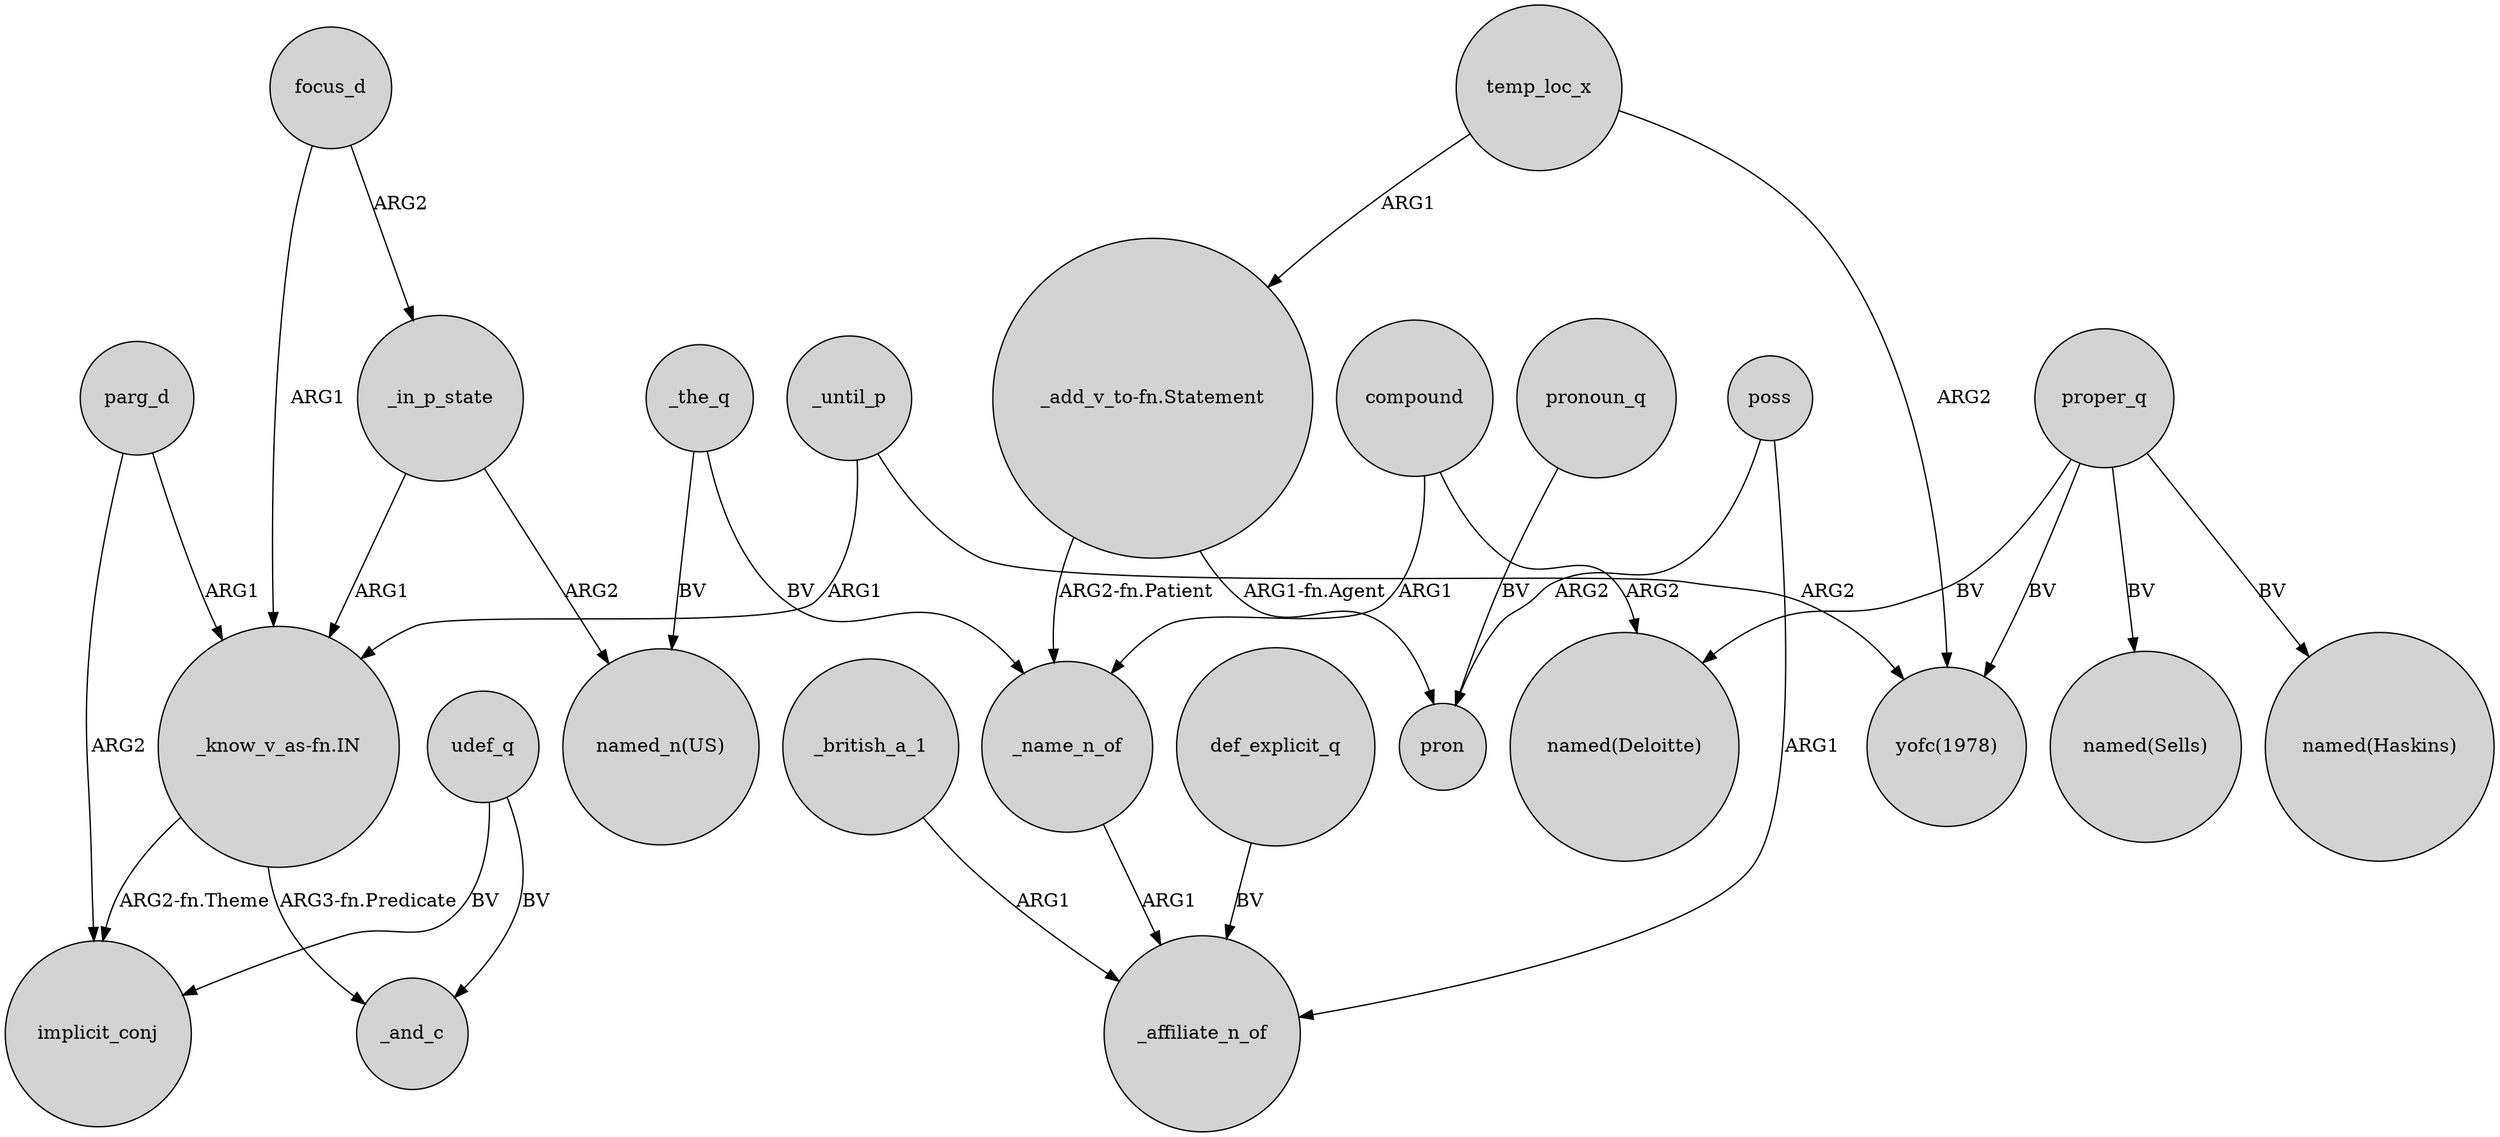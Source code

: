 digraph {
	node [shape=circle style=filled]
	parg_d -> implicit_conj [label=ARG2]
	_name_n_of -> _affiliate_n_of [label=ARG1]
	compound -> "named(Deloitte)" [label=ARG2]
	"_know_v_as-fn.IN" -> implicit_conj [label="ARG2-fn.Theme"]
	focus_d -> "_know_v_as-fn.IN" [label=ARG1]
	proper_q -> "named(Deloitte)" [label=BV]
	poss -> pron [label=ARG2]
	focus_d -> _in_p_state [label=ARG2]
	parg_d -> "_know_v_as-fn.IN" [label=ARG1]
	_until_p -> "_know_v_as-fn.IN" [label=ARG1]
	def_explicit_q -> _affiliate_n_of [label=BV]
	proper_q -> "named(Sells)" [label=BV]
	_british_a_1 -> _affiliate_n_of [label=ARG1]
	"_add_v_to-fn.Statement" -> pron [label="ARG1-fn.Agent"]
	udef_q -> implicit_conj [label=BV]
	_the_q -> "named_n(US)" [label=BV]
	"_add_v_to-fn.Statement" -> _name_n_of [label="ARG2-fn.Patient"]
	pronoun_q -> pron [label=BV]
	poss -> _affiliate_n_of [label=ARG1]
	temp_loc_x -> "_add_v_to-fn.Statement" [label=ARG1]
	_in_p_state -> "named_n(US)" [label=ARG2]
	proper_q -> "yofc(1978)" [label=BV]
	_until_p -> "yofc(1978)" [label=ARG2]
	"_know_v_as-fn.IN" -> _and_c [label="ARG3-fn.Predicate"]
	proper_q -> "named(Haskins)" [label=BV]
	compound -> _name_n_of [label=ARG1]
	_the_q -> _name_n_of [label=BV]
	udef_q -> _and_c [label=BV]
	_in_p_state -> "_know_v_as-fn.IN" [label=ARG1]
	temp_loc_x -> "yofc(1978)" [label=ARG2]
}
